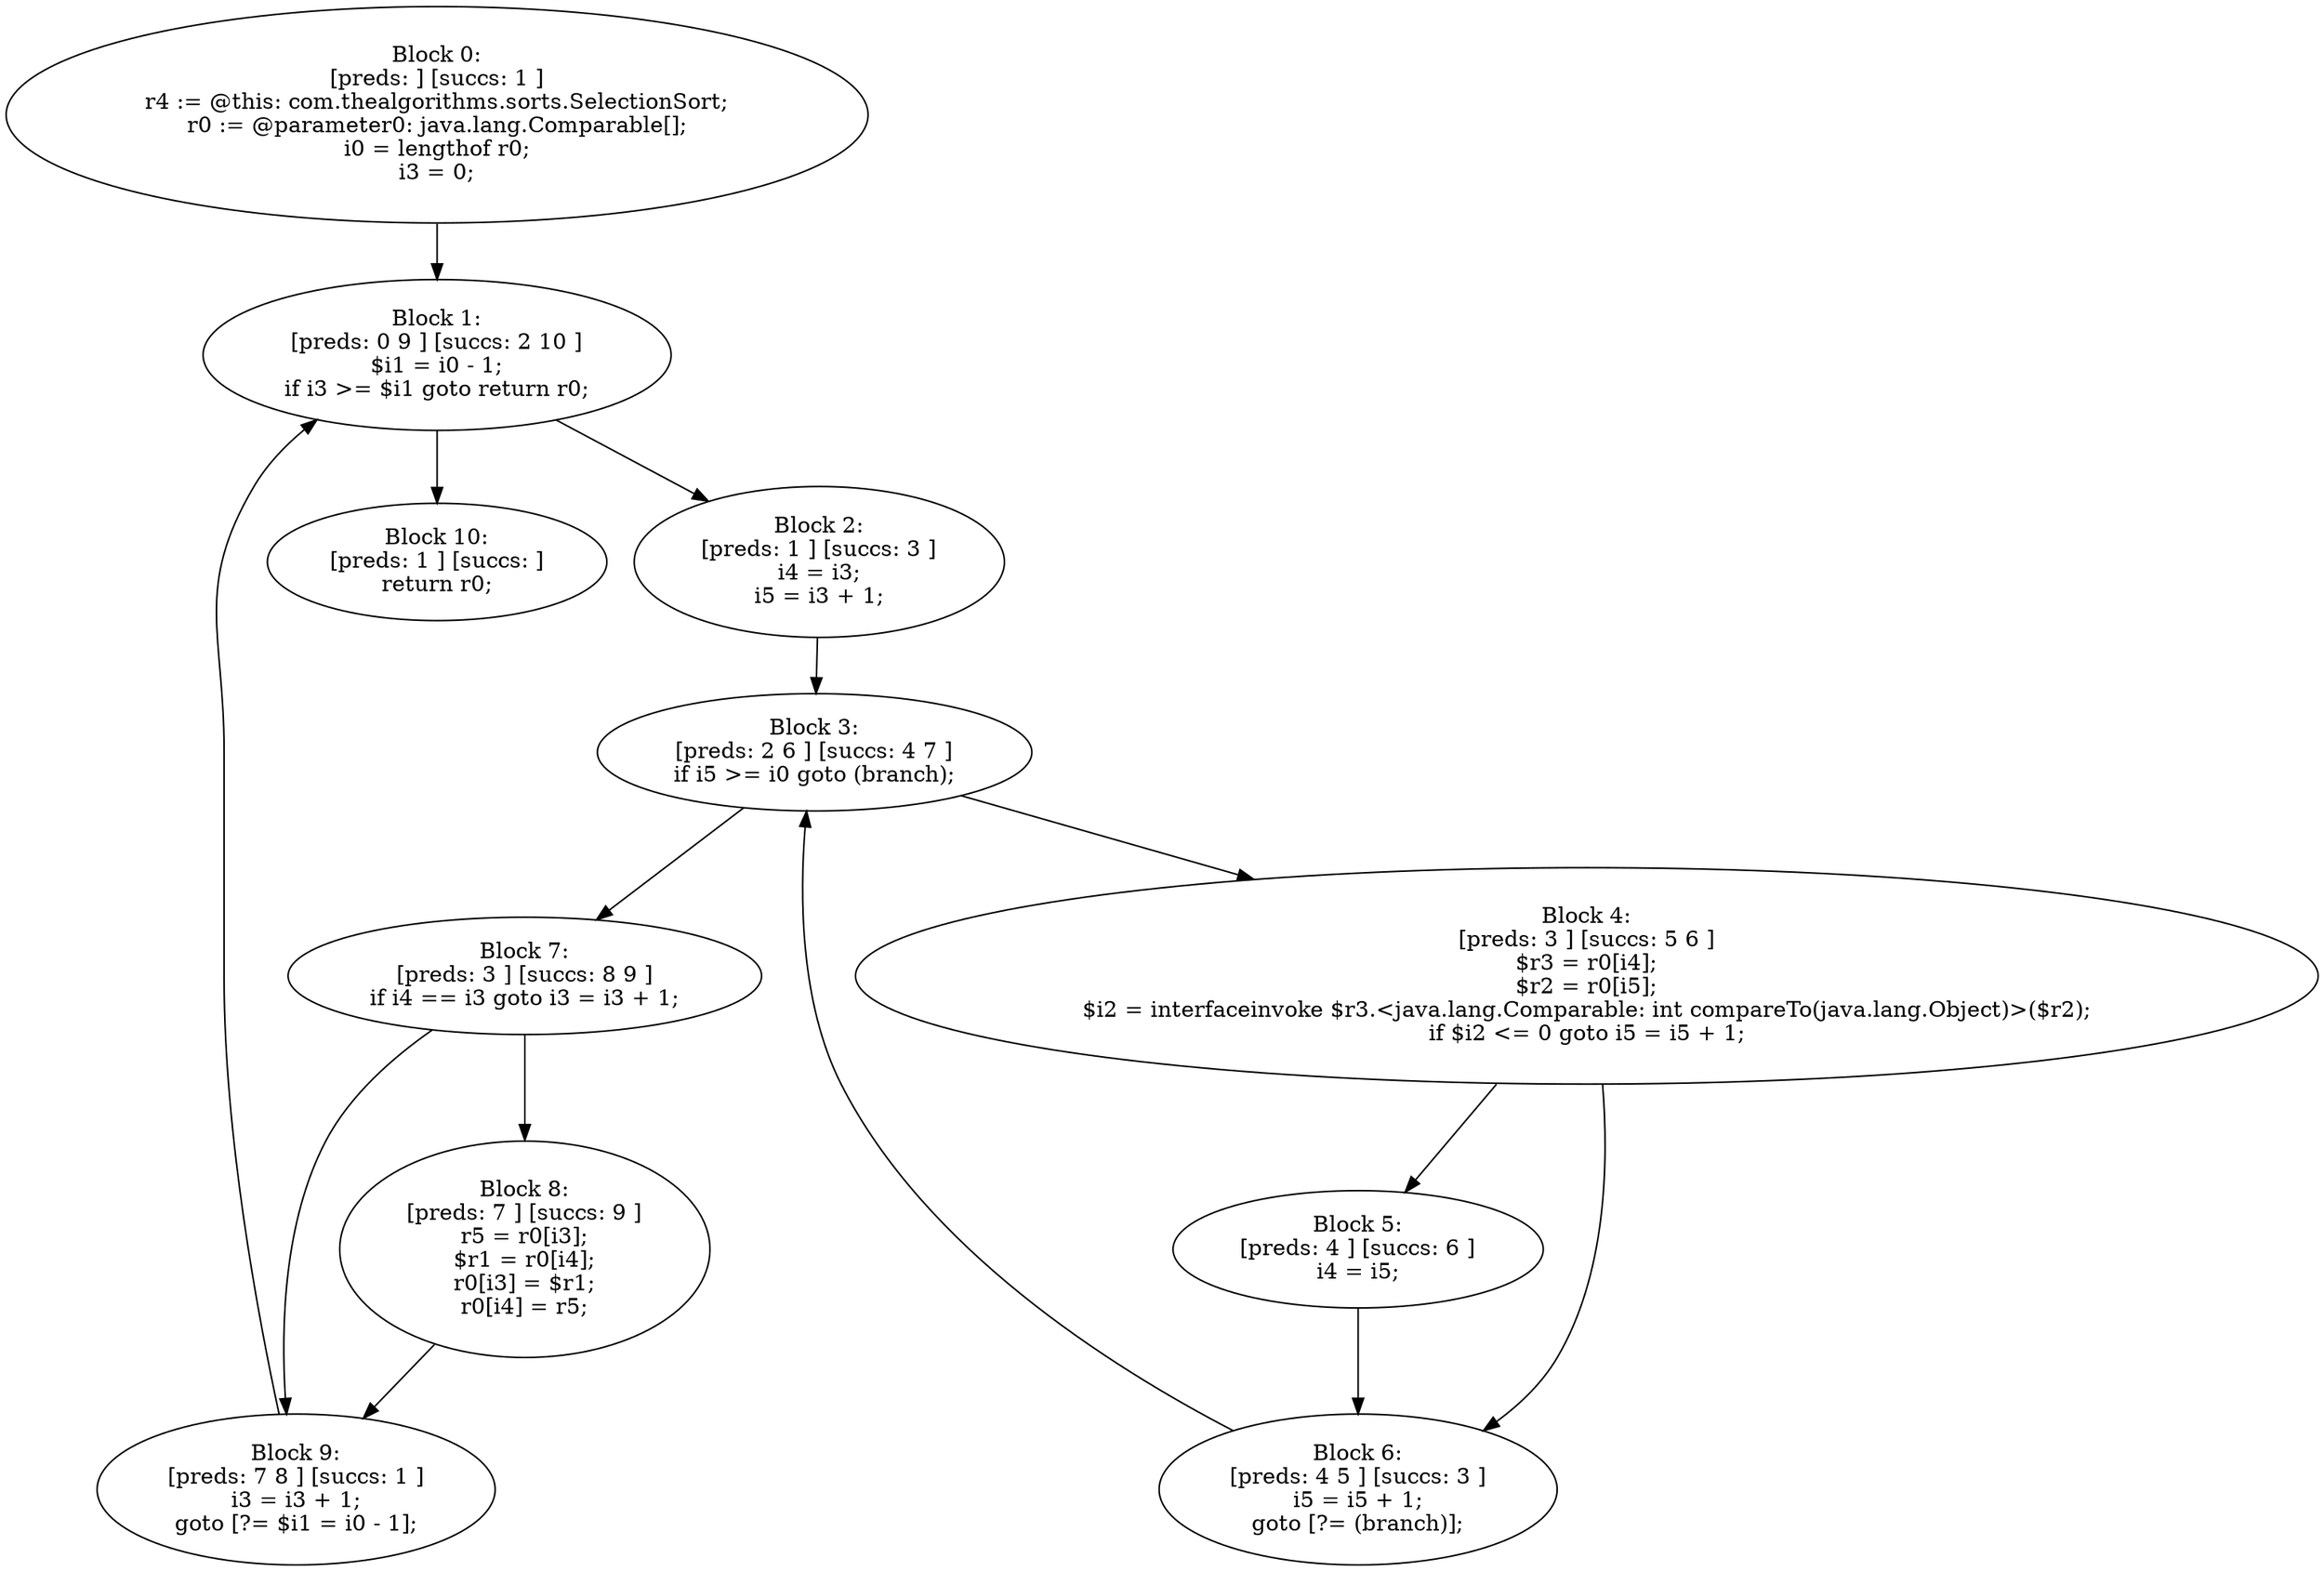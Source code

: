 digraph "unitGraph" {
    "Block 0:
[preds: ] [succs: 1 ]
r4 := @this: com.thealgorithms.sorts.SelectionSort;
r0 := @parameter0: java.lang.Comparable[];
i0 = lengthof r0;
i3 = 0;
"
    "Block 1:
[preds: 0 9 ] [succs: 2 10 ]
$i1 = i0 - 1;
if i3 >= $i1 goto return r0;
"
    "Block 2:
[preds: 1 ] [succs: 3 ]
i4 = i3;
i5 = i3 + 1;
"
    "Block 3:
[preds: 2 6 ] [succs: 4 7 ]
if i5 >= i0 goto (branch);
"
    "Block 4:
[preds: 3 ] [succs: 5 6 ]
$r3 = r0[i4];
$r2 = r0[i5];
$i2 = interfaceinvoke $r3.<java.lang.Comparable: int compareTo(java.lang.Object)>($r2);
if $i2 <= 0 goto i5 = i5 + 1;
"
    "Block 5:
[preds: 4 ] [succs: 6 ]
i4 = i5;
"
    "Block 6:
[preds: 4 5 ] [succs: 3 ]
i5 = i5 + 1;
goto [?= (branch)];
"
    "Block 7:
[preds: 3 ] [succs: 8 9 ]
if i4 == i3 goto i3 = i3 + 1;
"
    "Block 8:
[preds: 7 ] [succs: 9 ]
r5 = r0[i3];
$r1 = r0[i4];
r0[i3] = $r1;
r0[i4] = r5;
"
    "Block 9:
[preds: 7 8 ] [succs: 1 ]
i3 = i3 + 1;
goto [?= $i1 = i0 - 1];
"
    "Block 10:
[preds: 1 ] [succs: ]
return r0;
"
    "Block 0:
[preds: ] [succs: 1 ]
r4 := @this: com.thealgorithms.sorts.SelectionSort;
r0 := @parameter0: java.lang.Comparable[];
i0 = lengthof r0;
i3 = 0;
"->"Block 1:
[preds: 0 9 ] [succs: 2 10 ]
$i1 = i0 - 1;
if i3 >= $i1 goto return r0;
";
    "Block 1:
[preds: 0 9 ] [succs: 2 10 ]
$i1 = i0 - 1;
if i3 >= $i1 goto return r0;
"->"Block 2:
[preds: 1 ] [succs: 3 ]
i4 = i3;
i5 = i3 + 1;
";
    "Block 1:
[preds: 0 9 ] [succs: 2 10 ]
$i1 = i0 - 1;
if i3 >= $i1 goto return r0;
"->"Block 10:
[preds: 1 ] [succs: ]
return r0;
";
    "Block 2:
[preds: 1 ] [succs: 3 ]
i4 = i3;
i5 = i3 + 1;
"->"Block 3:
[preds: 2 6 ] [succs: 4 7 ]
if i5 >= i0 goto (branch);
";
    "Block 3:
[preds: 2 6 ] [succs: 4 7 ]
if i5 >= i0 goto (branch);
"->"Block 4:
[preds: 3 ] [succs: 5 6 ]
$r3 = r0[i4];
$r2 = r0[i5];
$i2 = interfaceinvoke $r3.<java.lang.Comparable: int compareTo(java.lang.Object)>($r2);
if $i2 <= 0 goto i5 = i5 + 1;
";
    "Block 3:
[preds: 2 6 ] [succs: 4 7 ]
if i5 >= i0 goto (branch);
"->"Block 7:
[preds: 3 ] [succs: 8 9 ]
if i4 == i3 goto i3 = i3 + 1;
";
    "Block 4:
[preds: 3 ] [succs: 5 6 ]
$r3 = r0[i4];
$r2 = r0[i5];
$i2 = interfaceinvoke $r3.<java.lang.Comparable: int compareTo(java.lang.Object)>($r2);
if $i2 <= 0 goto i5 = i5 + 1;
"->"Block 5:
[preds: 4 ] [succs: 6 ]
i4 = i5;
";
    "Block 4:
[preds: 3 ] [succs: 5 6 ]
$r3 = r0[i4];
$r2 = r0[i5];
$i2 = interfaceinvoke $r3.<java.lang.Comparable: int compareTo(java.lang.Object)>($r2);
if $i2 <= 0 goto i5 = i5 + 1;
"->"Block 6:
[preds: 4 5 ] [succs: 3 ]
i5 = i5 + 1;
goto [?= (branch)];
";
    "Block 5:
[preds: 4 ] [succs: 6 ]
i4 = i5;
"->"Block 6:
[preds: 4 5 ] [succs: 3 ]
i5 = i5 + 1;
goto [?= (branch)];
";
    "Block 6:
[preds: 4 5 ] [succs: 3 ]
i5 = i5 + 1;
goto [?= (branch)];
"->"Block 3:
[preds: 2 6 ] [succs: 4 7 ]
if i5 >= i0 goto (branch);
";
    "Block 7:
[preds: 3 ] [succs: 8 9 ]
if i4 == i3 goto i3 = i3 + 1;
"->"Block 8:
[preds: 7 ] [succs: 9 ]
r5 = r0[i3];
$r1 = r0[i4];
r0[i3] = $r1;
r0[i4] = r5;
";
    "Block 7:
[preds: 3 ] [succs: 8 9 ]
if i4 == i3 goto i3 = i3 + 1;
"->"Block 9:
[preds: 7 8 ] [succs: 1 ]
i3 = i3 + 1;
goto [?= $i1 = i0 - 1];
";
    "Block 8:
[preds: 7 ] [succs: 9 ]
r5 = r0[i3];
$r1 = r0[i4];
r0[i3] = $r1;
r0[i4] = r5;
"->"Block 9:
[preds: 7 8 ] [succs: 1 ]
i3 = i3 + 1;
goto [?= $i1 = i0 - 1];
";
    "Block 9:
[preds: 7 8 ] [succs: 1 ]
i3 = i3 + 1;
goto [?= $i1 = i0 - 1];
"->"Block 1:
[preds: 0 9 ] [succs: 2 10 ]
$i1 = i0 - 1;
if i3 >= $i1 goto return r0;
";
}
